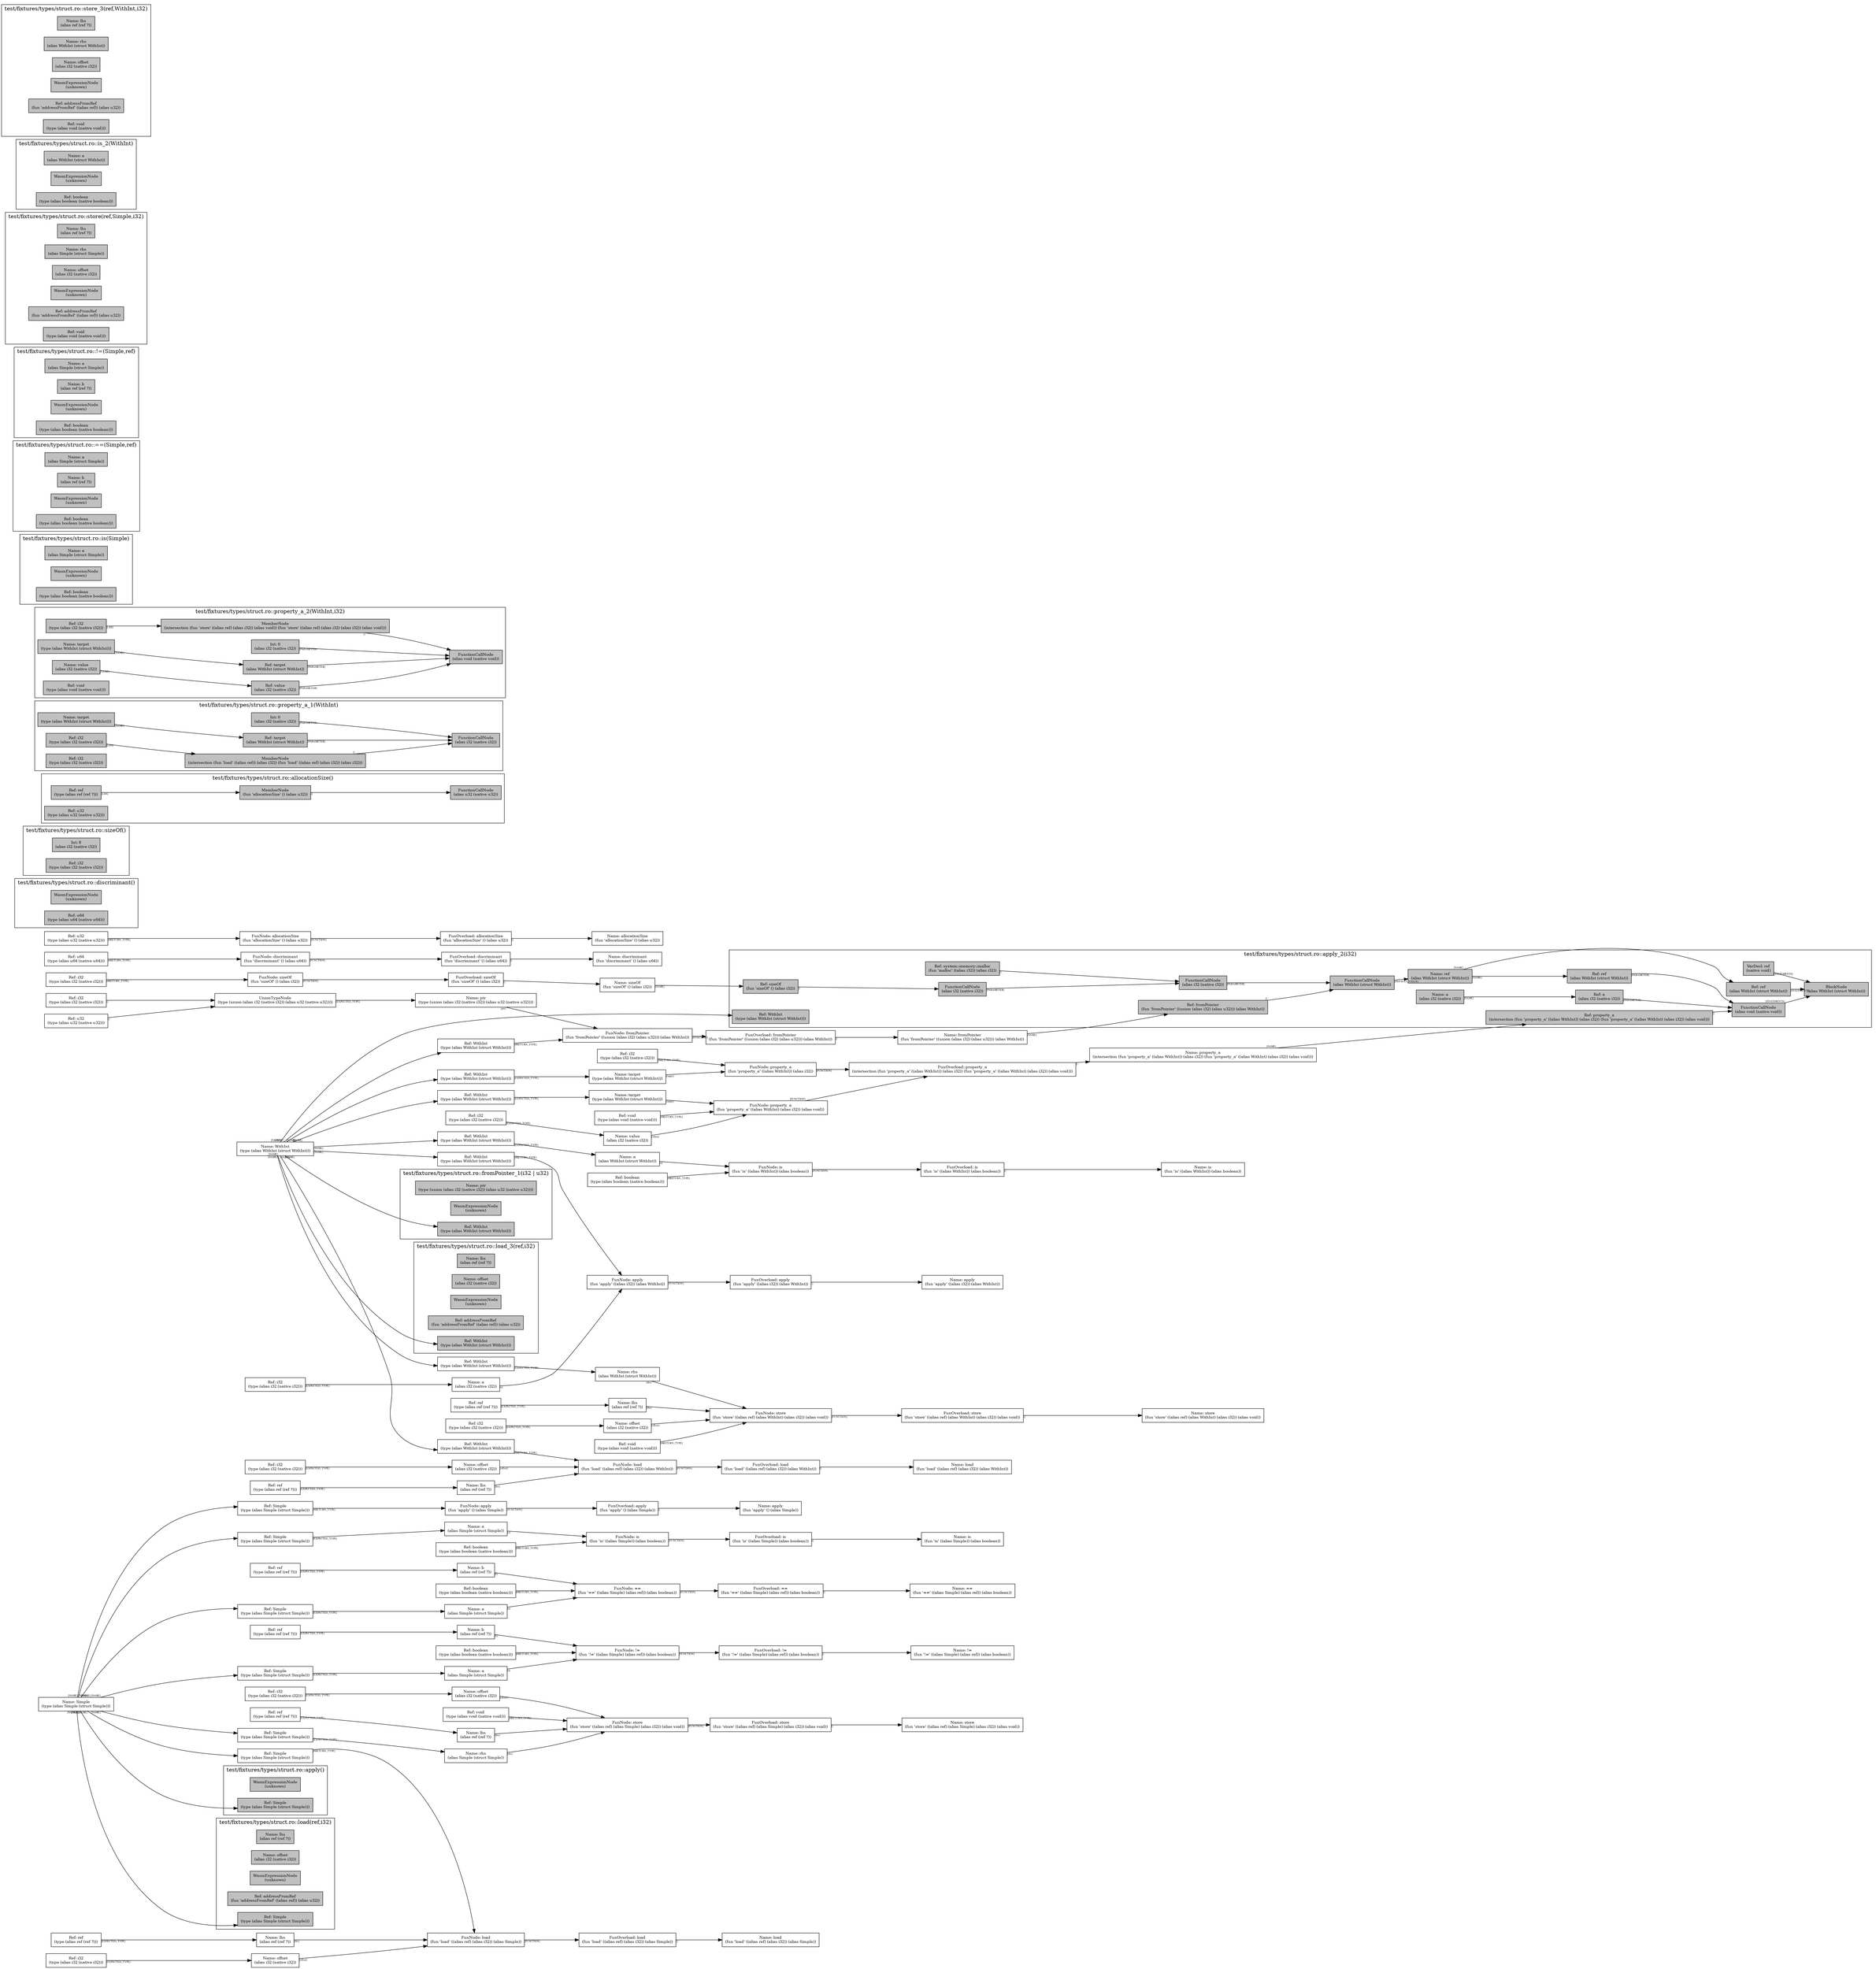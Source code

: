 digraph Document {
  node [shape=box,fontsize=10]; rankdir=LR;
  1 [label="Name: Simple\n(type (alias Simple (struct Simple)))", fillcolor=grey];
  2 [label="FunOverload: apply\n(fun 'apply' () (alias Simple))", fillcolor=grey];
  3 [label="FunNode: apply\n(fun 'apply' () (alias Simple))", fillcolor=grey];
  4 [label="Ref: Simple\n(type (alias Simple (struct Simple)))", fillcolor=grey];
  5 [label="Name: apply\n(fun 'apply' () (alias Simple))", fillcolor=grey];
  6 [label="FunOverload: is\n(fun 'is' ((alias Simple)) (alias boolean))", fillcolor=grey];
  7 [label="FunNode: is\n(fun 'is' ((alias Simple)) (alias boolean))", fillcolor=grey];
  8 [label="Ref: Simple\n(type (alias Simple (struct Simple)))", fillcolor=grey];
  9 [label="Name: a\n(alias Simple (struct Simple))", fillcolor=grey];
  10 [label="Ref: boolean\n(type (alias boolean (native boolean)))", fillcolor=grey];
  11 [label="Name: is\n(fun 'is' ((alias Simple)) (alias boolean))", fillcolor=grey];
  12 [label="FunOverload: ==\n(fun '==' ((alias Simple) (alias ref)) (alias boolean))", fillcolor=grey];
  13 [label="FunNode: ==\n(fun '==' ((alias Simple) (alias ref)) (alias boolean))", fillcolor=grey];
  14 [label="Ref: Simple\n(type (alias Simple (struct Simple)))", fillcolor=grey];
  15 [label="Name: a\n(alias Simple (struct Simple))", fillcolor=grey];
  16 [label="Ref: ref\n(type (alias ref (ref ?)))", fillcolor=grey];
  17 [label="Name: b\n(alias ref (ref ?))", fillcolor=grey];
  18 [label="Ref: boolean\n(type (alias boolean (native boolean)))", fillcolor=grey];
  19 [label="Name: ==\n(fun '==' ((alias Simple) (alias ref)) (alias boolean))", fillcolor=grey];
  20 [label="FunOverload: !=\n(fun '!=' ((alias Simple) (alias ref)) (alias boolean))", fillcolor=grey];
  21 [label="FunNode: !=\n(fun '!=' ((alias Simple) (alias ref)) (alias boolean))", fillcolor=grey];
  22 [label="Ref: Simple\n(type (alias Simple (struct Simple)))", fillcolor=grey];
  23 [label="Name: a\n(alias Simple (struct Simple))", fillcolor=grey];
  24 [label="Ref: ref\n(type (alias ref (ref ?)))", fillcolor=grey];
  25 [label="Name: b\n(alias ref (ref ?))", fillcolor=grey];
  26 [label="Ref: boolean\n(type (alias boolean (native boolean)))", fillcolor=grey];
  27 [label="Name: !=\n(fun '!=' ((alias Simple) (alias ref)) (alias boolean))", fillcolor=grey];
  28 [label="FunOverload: store\n(fun 'store' ((alias ref) (alias Simple) (alias i32)) (alias void))", fillcolor=grey];
  29 [label="FunNode: store\n(fun 'store' ((alias ref) (alias Simple) (alias i32)) (alias void))", fillcolor=grey];
  30 [label="Ref: ref\n(type (alias ref (ref ?)))", fillcolor=grey];
  31 [label="Name: lhs\n(alias ref (ref ?))", fillcolor=grey];
  32 [label="Ref: Simple\n(type (alias Simple (struct Simple)))", fillcolor=grey];
  33 [label="Name: rhs\n(alias Simple (struct Simple))", fillcolor=grey];
  34 [label="Ref: i32\n(type (alias i32 (native i32)))", fillcolor=grey];
  35 [label="Name: offset\n(alias i32 (native i32))", fillcolor=grey];
  36 [label="Ref: void\n(type (alias void (native void)))", fillcolor=grey];
  37 [label="Name: store\n(fun 'store' ((alias ref) (alias Simple) (alias i32)) (alias void))", fillcolor=grey];
  38 [label="FunOverload: load\n(fun 'load' ((alias ref) (alias i32)) (alias Simple))", fillcolor=grey];
  39 [label="FunNode: load\n(fun 'load' ((alias ref) (alias i32)) (alias Simple))", fillcolor=grey];
  40 [label="Ref: ref\n(type (alias ref (ref ?)))", fillcolor=grey];
  41 [label="Name: lhs\n(alias ref (ref ?))", fillcolor=grey];
  42 [label="Ref: i32\n(type (alias i32 (native i32)))", fillcolor=grey];
  43 [label="Name: offset\n(alias i32 (native i32))", fillcolor=grey];
  44 [label="Ref: Simple\n(type (alias Simple (struct Simple)))", fillcolor=grey];
  45 [label="Name: load\n(fun 'load' ((alias ref) (alias i32)) (alias Simple))", fillcolor=grey];
  46 [label="Name: WithInt\n(type (alias WithInt (struct WithInt)))", fillcolor=grey];
  47 [label="FunOverload: discriminant\n(fun 'discriminant' () (alias u64))", fillcolor=grey];
  48 [label="FunNode: discriminant\n(fun 'discriminant' () (alias u64))", fillcolor=grey];
  49 [label="Ref: u64\n(type (alias u64 (native u64)))", fillcolor=grey];
  50 [label="Name: discriminant\n(fun 'discriminant' () (alias u64))", fillcolor=grey];
  51 [label="FunOverload: sizeOf\n(fun 'sizeOf' () (alias i32))", fillcolor=grey];
  52 [label="FunNode: sizeOf\n(fun 'sizeOf' () (alias i32))", fillcolor=grey];
  53 [label="Ref: i32\n(type (alias i32 (native i32)))", fillcolor=grey];
  54 [label="Name: sizeOf\n(fun 'sizeOf' () (alias i32))", fillcolor=grey];
  55 [label="FunOverload: allocationSize\n(fun 'allocationSize' () (alias u32))", fillcolor=grey];
  56 [label="FunNode: allocationSize\n(fun 'allocationSize' () (alias u32))", fillcolor=grey];
  57 [label="Ref: u32\n(type (alias u32 (native u32)))", fillcolor=grey];
  58 [label="Name: allocationSize\n(fun 'allocationSize' () (alias u32))", fillcolor=grey];
  59 [label="FunOverload: apply\n(fun 'apply' ((alias i32)) (alias WithInt))", fillcolor=grey];
  60 [label="FunNode: apply\n(fun 'apply' ((alias i32)) (alias WithInt))", fillcolor=grey];
  61 [label="Ref: i32\n(type (alias i32 (native i32)))", fillcolor=grey];
  62 [label="Name: a\n(alias i32 (native i32))", fillcolor=grey];
  63 [label="Ref: WithInt\n(type (alias WithInt (struct WithInt)))", fillcolor=grey];
  64 [label="Name: apply\n(fun 'apply' ((alias i32)) (alias WithInt))", fillcolor=grey];
  65 [label="FunOverload: fromPointer\n(fun 'fromPointer' ((union (alias i32) (alias u32))) (alias WithInt))", fillcolor=grey];
  66 [label="FunNode: fromPointer\n(fun 'fromPointer' ((union (alias i32) (alias u32))) (alias WithInt))", fillcolor=grey];
  67 [label="UnionTypeNode\n(type (union (alias i32 (native i32)) (alias u32 (native u32))))", fillcolor=grey];
  68 [label="Ref: i32\n(type (alias i32 (native i32)))", fillcolor=grey];
  69 [label="Ref: u32\n(type (alias u32 (native u32)))", fillcolor=grey];
  70 [label="Name: ptr\n(type (union (alias i32 (native i32)) (alias u32 (native u32))))", fillcolor=grey];
  71 [label="Ref: WithInt\n(type (alias WithInt (struct WithInt)))", fillcolor=grey];
  72 [label="Name: fromPointer\n(fun 'fromPointer' ((union (alias i32) (alias u32))) (alias WithInt))", fillcolor=grey];
  73 [label="FunOverload: property_a\n(intersection (fun 'property_a' ((alias WithInt)) (alias i32)) (fun 'property_a' ((alias WithInt) (alias i32)) (alias void)))", fillcolor=grey];
  74 [label="FunNode: property_a\n(fun 'property_a' ((alias WithInt)) (alias i32))", fillcolor=grey];
  75 [label="Ref: WithInt\n(type (alias WithInt (struct WithInt)))", fillcolor=grey];
  76 [label="Name: target\n(type (alias WithInt (struct WithInt)))", fillcolor=grey];
  77 [label="Ref: i32\n(type (alias i32 (native i32)))", fillcolor=grey];
  78 [label="FunNode: property_a\n(fun 'property_a' ((alias WithInt) (alias i32)) (alias void))", fillcolor=grey];
  79 [label="Ref: WithInt\n(type (alias WithInt (struct WithInt)))", fillcolor=grey];
  80 [label="Name: target\n(type (alias WithInt (struct WithInt)))", fillcolor=grey];
  81 [label="Ref: i32\n(type (alias i32 (native i32)))", fillcolor=grey];
  82 [label="Name: value\n(alias i32 (native i32))", fillcolor=grey];
  83 [label="Ref: void\n(type (alias void (native void)))", fillcolor=grey];
  84 [label="Name: property_a\n(intersection (fun 'property_a' ((alias WithInt)) (alias i32)) (fun 'property_a' ((alias WithInt) (alias i32)) (alias void)))", fillcolor=grey];
  85 [label="FunOverload: is\n(fun 'is' ((alias WithInt)) (alias boolean))", fillcolor=grey];
  86 [label="FunNode: is\n(fun 'is' ((alias WithInt)) (alias boolean))", fillcolor=grey];
  87 [label="Ref: WithInt\n(type (alias WithInt (struct WithInt)))", fillcolor=grey];
  88 [label="Name: a\n(alias WithInt (struct WithInt))", fillcolor=grey];
  89 [label="Ref: boolean\n(type (alias boolean (native boolean)))", fillcolor=grey];
  90 [label="Name: is\n(fun 'is' ((alias WithInt)) (alias boolean))", fillcolor=grey];
  91 [label="FunOverload: store\n(fun 'store' ((alias ref) (alias WithInt) (alias i32)) (alias void))", fillcolor=grey];
  92 [label="FunNode: store\n(fun 'store' ((alias ref) (alias WithInt) (alias i32)) (alias void))", fillcolor=grey];
  93 [label="Ref: ref\n(type (alias ref (ref ?)))", fillcolor=grey];
  94 [label="Name: lhs\n(alias ref (ref ?))", fillcolor=grey];
  95 [label="Ref: WithInt\n(type (alias WithInt (struct WithInt)))", fillcolor=grey];
  96 [label="Name: rhs\n(alias WithInt (struct WithInt))", fillcolor=grey];
  97 [label="Ref: i32\n(type (alias i32 (native i32)))", fillcolor=grey];
  98 [label="Name: offset\n(alias i32 (native i32))", fillcolor=grey];
  99 [label="Ref: void\n(type (alias void (native void)))", fillcolor=grey];
  100 [label="Name: store\n(fun 'store' ((alias ref) (alias WithInt) (alias i32)) (alias void))", fillcolor=grey];
  101 [label="FunOverload: load\n(fun 'load' ((alias ref) (alias i32)) (alias WithInt))", fillcolor=grey];
  102 [label="FunNode: load\n(fun 'load' ((alias ref) (alias i32)) (alias WithInt))", fillcolor=grey];
  103 [label="Ref: ref\n(type (alias ref (ref ?)))", fillcolor=grey];
  104 [label="Name: lhs\n(alias ref (ref ?))", fillcolor=grey];
  105 [label="Ref: i32\n(type (alias i32 (native i32)))", fillcolor=grey];
  106 [label="Name: offset\n(alias i32 (native i32))", fillcolor=grey];
  107 [label="Ref: WithInt\n(type (alias WithInt (struct WithInt)))", fillcolor=grey];
  108 [label="Name: load\n(fun 'load' ((alias ref) (alias i32)) (alias WithInt))", fillcolor=grey];
  subgraph cluster0 { rankdir=TB;
    node [style=filled, fillcolor=grey];
    109 [label="WasmExpressionNode\n(unknown)", fillcolor=grey];
    110 [label="Ref: u64\n(type (alias u64 (native u64)))", fillcolor=grey];
  label="test/fixtures/types/struct.ro::discriminant()";
}
  subgraph cluster1 { rankdir=TB;
    node [style=filled, fillcolor=grey];
    111 [label="Int: 8\n(alias i32 (native i32))", fillcolor=grey];
    112 [label="Ref: i32\n(type (alias i32 (native i32)))", fillcolor=grey];
  label="test/fixtures/types/struct.ro::sizeOf()";
}
  subgraph cluster2 { rankdir=TB;
    node [style=filled, fillcolor=grey];
    113 [label="FunctionCallNode\n(alias u32 (native u32))", fillcolor=grey];
    114 [label="MemberNode\n(fun 'allocationSize' () (alias u32))", fillcolor=grey];
    115 [label="Ref: ref\n(type (alias ref (ref ?)))", fillcolor=grey];
    116 [label="Ref: u32\n(type (alias u32 (native u32)))", fillcolor=grey];
    114 -> 113[taillabel="[]" fontname="times" fontsize = 7 color="black" ];
    115 -> 114[taillabel="[LHS]" fontname="times" fontsize = 7 color="black" ];
  label="test/fixtures/types/struct.ro::allocationSize()";
}
  subgraph cluster3 { rankdir=TB;
    node [style=filled, fillcolor=grey];
    117 [label="WasmExpressionNode\n(unknown)", fillcolor=grey];
    118 [label="Ref: Simple\n(type (alias Simple (struct Simple)))", fillcolor=grey];
  label="test/fixtures/types/struct.ro::apply()";
}
  subgraph cluster4 { rankdir=TB;
    node [style=filled, fillcolor=grey];
    119 [label="Name: lhs\n(alias ref (ref ?))", fillcolor=grey];
    120 [label="Name: offset\n(alias i32 (native i32))", fillcolor=grey];
    121 [label="WasmExpressionNode\n(unknown)", fillcolor=grey];
    122 [label="Ref: addressFromRef\n(fun 'addressFromRef' ((alias ref)) (alias u32))", fillcolor=grey];
    123 [label="Ref: Simple\n(type (alias Simple (struct Simple)))", fillcolor=grey];
  label="test/fixtures/types/struct.ro::load(ref,i32)";
}
  subgraph cluster5 { rankdir=TB;
    node [style=filled, fillcolor=grey];
    124 [label="Name: a\n(alias i32 (native i32))", fillcolor=grey];
    125 [label="BlockNode\n(alias WithInt (struct WithInt))", fillcolor=grey];
    126 [label="VarDecl: ref\n(native void)", fillcolor=grey];
    127 [label="Name: ref\n(alias WithInt (struct WithInt))", fillcolor=grey];
    128 [label="FunctionCallNode\n(alias WithInt (struct WithInt))", fillcolor=grey];
    129 [label="Ref: fromPointer\n(fun 'fromPointer' ((union (alias i32) (alias u32))) (alias WithInt))", fillcolor=grey];
    130 [label="FunctionCallNode\n(alias i32 (native i32))", fillcolor=grey];
    131 [label="Ref: system::memory::malloc\n(fun 'malloc' ((alias i32)) (alias i32))", fillcolor=grey];
    132 [label="FunctionCallNode\n(alias i32 (native i32))", fillcolor=grey];
    133 [label="Ref: sizeOf\n(fun 'sizeOf' () (alias i32))", fillcolor=grey];
    134 [label="FunctionCallNode\n(alias void (native void))", fillcolor=grey];
    135 [label="Ref: property_a\n(intersection (fun 'property_a' ((alias WithInt)) (alias i32)) (fun 'property_a' ((alias WithInt) (alias i32)) (alias void)))", fillcolor=grey];
    136 [label="Ref: ref\n(alias WithInt (struct WithInt))", fillcolor=grey];
    137 [label="Ref: a\n(alias i32 (native i32))", fillcolor=grey];
    138 [label="Ref: ref\n(alias WithInt (struct WithInt))", fillcolor=grey];
    139 [label="Ref: WithInt\n(type (alias WithInt (struct WithInt)))", fillcolor=grey];
    124 -> 137[taillabel="[NAME]" fontname="times" fontsize = 7 color="black" ];
    126 -> 125[taillabel="[STATEMENTS]" fontname="times" fontsize = 7 color="black" ];
    127 -> 136[taillabel="[NAME]" fontname="times" fontsize = 7 color="black" ];
    127 -> 138[taillabel="[NAME]" fontname="times" fontsize = 7 color="black" ];
    128 -> 127[taillabel="[DEFAULT_VALUE]" fontname="times" fontsize = 7 color="black" ];
    129 -> 128[taillabel="[]" fontname="times" fontsize = 7 color="black" ];
    130 -> 128[taillabel="[PARAMETER]" fontname="times" fontsize = 7 color="black" ];
    131 -> 130[taillabel="[]" fontname="times" fontsize = 7 color="black" ];
    132 -> 130[taillabel="[PARAMETER]" fontname="times" fontsize = 7 color="black" ];
    133 -> 132[taillabel="[]" fontname="times" fontsize = 7 color="black" ];
    134 -> 125[taillabel="[STATEMENTS]" fontname="times" fontsize = 7 color="black" ];
    135 -> 134[taillabel="[]" fontname="times" fontsize = 7 color="black" ];
    136 -> 134[taillabel="[PARAMETER]" fontname="times" fontsize = 7 color="black" ];
    137 -> 134[taillabel="[PARAMETER]" fontname="times" fontsize = 7 color="black" ];
    138 -> 125[taillabel="[STATEMENTS]" fontname="times" fontsize = 7 color="black" ];
  label="test/fixtures/types/struct.ro::apply_2(i32)";
}
  subgraph cluster6 { rankdir=TB;
    node [style=filled, fillcolor=grey];
    140 [label="Name: ptr\n(type (union (alias i32 (native i32)) (alias u32 (native u32))))", fillcolor=grey];
    141 [label="WasmExpressionNode\n(unknown)", fillcolor=grey];
    142 [label="Ref: WithInt\n(type (alias WithInt (struct WithInt)))", fillcolor=grey];
  label="test/fixtures/types/struct.ro::fromPointer_1(i32 | u32)";
}
  subgraph cluster7 { rankdir=TB;
    node [style=filled, fillcolor=grey];
    143 [label="Name: target\n(type (alias WithInt (struct WithInt)))", fillcolor=grey];
    144 [label="FunctionCallNode\n(alias i32 (native i32))", fillcolor=grey];
    145 [label="MemberNode\n(intersection (fun 'load' ((alias ref)) (alias i32)) (fun 'load' ((alias ref) (alias i32)) (alias i32)))", fillcolor=grey];
    146 [label="Ref: i32\n(type (alias i32 (native i32)))", fillcolor=grey];
    147 [label="Ref: target\n(alias WithInt (struct WithInt))", fillcolor=grey];
    148 [label="Int: 0\n(alias i32 (native i32))", fillcolor=grey];
    149 [label="Ref: i32\n(type (alias i32 (native i32)))", fillcolor=grey];
    143 -> 147[taillabel="[NAME]" fontname="times" fontsize = 7 color="black" ];
    145 -> 144[taillabel="[]" fontname="times" fontsize = 7 color="black" ];
    146 -> 145[taillabel="[LHS]" fontname="times" fontsize = 7 color="black" ];
    147 -> 144[taillabel="[PARAMETER]" fontname="times" fontsize = 7 color="black" ];
    148 -> 144[taillabel="[PARAMETER]" fontname="times" fontsize = 7 color="black" ];
  label="test/fixtures/types/struct.ro::property_a_1(WithInt)";
}
  subgraph cluster8 { rankdir=TB;
    node [style=filled, fillcolor=grey];
    150 [label="Name: target\n(type (alias WithInt (struct WithInt)))", fillcolor=grey];
    151 [label="Name: value\n(alias i32 (native i32))", fillcolor=grey];
    152 [label="FunctionCallNode\n(alias void (native void))", fillcolor=grey];
    153 [label="MemberNode\n(intersection (fun 'store' ((alias ref) (alias i32)) (alias void)) (fun 'store' ((alias ref) (alias i32) (alias i32)) (alias void)))", fillcolor=grey];
    154 [label="Ref: i32\n(type (alias i32 (native i32)))", fillcolor=grey];
    155 [label="Ref: target\n(alias WithInt (struct WithInt))", fillcolor=grey];
    156 [label="Ref: value\n(alias i32 (native i32))", fillcolor=grey];
    157 [label="Int: 0\n(alias i32 (native i32))", fillcolor=grey];
    158 [label="Ref: void\n(type (alias void (native void)))", fillcolor=grey];
    150 -> 155[taillabel="[NAME]" fontname="times" fontsize = 7 color="black" ];
    151 -> 156[taillabel="[NAME]" fontname="times" fontsize = 7 color="black" ];
    153 -> 152[taillabel="[]" fontname="times" fontsize = 7 color="black" ];
    154 -> 153[taillabel="[LHS]" fontname="times" fontsize = 7 color="black" ];
    155 -> 152[taillabel="[PARAMETER]" fontname="times" fontsize = 7 color="black" ];
    156 -> 152[taillabel="[PARAMETER]" fontname="times" fontsize = 7 color="black" ];
    157 -> 152[taillabel="[PARAMETER]" fontname="times" fontsize = 7 color="black" ];
  label="test/fixtures/types/struct.ro::property_a_2(WithInt,i32)";
}
  subgraph cluster9 { rankdir=TB;
    node [style=filled, fillcolor=grey];
    159 [label="Name: lhs\n(alias ref (ref ?))", fillcolor=grey];
    160 [label="Name: offset\n(alias i32 (native i32))", fillcolor=grey];
    161 [label="WasmExpressionNode\n(unknown)", fillcolor=grey];
    162 [label="Ref: addressFromRef\n(fun 'addressFromRef' ((alias ref)) (alias u32))", fillcolor=grey];
    163 [label="Ref: WithInt\n(type (alias WithInt (struct WithInt)))", fillcolor=grey];
  label="test/fixtures/types/struct.ro::load_3(ref,i32)";
}
  subgraph cluster10 { rankdir=TB;
    node [style=filled, fillcolor=grey];
    164 [label="Name: a\n(alias Simple (struct Simple))", fillcolor=grey];
    165 [label="WasmExpressionNode\n(unknown)", fillcolor=grey];
    166 [label="Ref: boolean\n(type (alias boolean (native boolean)))", fillcolor=grey];
  label="test/fixtures/types/struct.ro::is(Simple)";
}
  subgraph cluster11 { rankdir=TB;
    node [style=filled, fillcolor=grey];
    167 [label="Name: a\n(alias Simple (struct Simple))", fillcolor=grey];
    168 [label="Name: b\n(alias ref (ref ?))", fillcolor=grey];
    169 [label="WasmExpressionNode\n(unknown)", fillcolor=grey];
    170 [label="Ref: boolean\n(type (alias boolean (native boolean)))", fillcolor=grey];
  label="test/fixtures/types/struct.ro::==(Simple,ref)";
}
  subgraph cluster12 { rankdir=TB;
    node [style=filled, fillcolor=grey];
    171 [label="Name: a\n(alias Simple (struct Simple))", fillcolor=grey];
    172 [label="Name: b\n(alias ref (ref ?))", fillcolor=grey];
    173 [label="WasmExpressionNode\n(unknown)", fillcolor=grey];
    174 [label="Ref: boolean\n(type (alias boolean (native boolean)))", fillcolor=grey];
  label="test/fixtures/types/struct.ro::!=(Simple,ref)";
}
  subgraph cluster13 { rankdir=TB;
    node [style=filled, fillcolor=grey];
    175 [label="Name: lhs\n(alias ref (ref ?))", fillcolor=grey];
    176 [label="Name: rhs\n(alias Simple (struct Simple))", fillcolor=grey];
    177 [label="Name: offset\n(alias i32 (native i32))", fillcolor=grey];
    178 [label="WasmExpressionNode\n(unknown)", fillcolor=grey];
    179 [label="Ref: addressFromRef\n(fun 'addressFromRef' ((alias ref)) (alias u32))", fillcolor=grey];
    180 [label="Ref: void\n(type (alias void (native void)))", fillcolor=grey];
  label="test/fixtures/types/struct.ro::store(ref,Simple,i32)";
}
  subgraph cluster14 { rankdir=TB;
    node [style=filled, fillcolor=grey];
    181 [label="Name: a\n(alias WithInt (struct WithInt))", fillcolor=grey];
    182 [label="WasmExpressionNode\n(unknown)", fillcolor=grey];
    183 [label="Ref: boolean\n(type (alias boolean (native boolean)))", fillcolor=grey];
  label="test/fixtures/types/struct.ro::is_2(WithInt)";
}
  subgraph cluster15 { rankdir=TB;
    node [style=filled, fillcolor=grey];
    184 [label="Name: lhs\n(alias ref (ref ?))", fillcolor=grey];
    185 [label="Name: rhs\n(alias WithInt (struct WithInt))", fillcolor=grey];
    186 [label="Name: offset\n(alias i32 (native i32))", fillcolor=grey];
    187 [label="WasmExpressionNode\n(unknown)", fillcolor=grey];
    188 [label="Ref: addressFromRef\n(fun 'addressFromRef' ((alias ref)) (alias u32))", fillcolor=grey];
    189 [label="Ref: void\n(type (alias void (native void)))", fillcolor=grey];
  label="test/fixtures/types/struct.ro::store_3(ref,WithInt,i32)";
}
  1 -> 4[taillabel="[NAME]" fontname="times" fontsize = 7 color="black" ];
  1 -> 8[taillabel="[NAME]" fontname="times" fontsize = 7 color="black" ];
  1 -> 14[taillabel="[NAME]" fontname="times" fontsize = 7 color="black" ];
  1 -> 22[taillabel="[NAME]" fontname="times" fontsize = 7 color="black" ];
  1 -> 32[taillabel="[NAME]" fontname="times" fontsize = 7 color="black" ];
  1 -> 44[taillabel="[NAME]" fontname="times" fontsize = 7 color="black" ];
  1 -> 118[taillabel="[NAME]" fontname="times" fontsize = 7 color="black" ];
  1 -> 123[taillabel="[NAME]" fontname="times" fontsize = 7 color="black" ];
  2 -> 5[taillabel="[]" fontname="times" fontsize = 7 color="black" ];
  3 -> 2[taillabel="[FUNCTION]" fontname="times" fontsize = 7 color="black" ];
  4 -> 3[taillabel="[#RETURN_TYPE]" fontname="times" fontsize = 7 color="black" ];
  6 -> 11[taillabel="[]" fontname="times" fontsize = 7 color="black" ];
  7 -> 6[taillabel="[FUNCTION]" fontname="times" fontsize = 7 color="black" ];
  8 -> 9[taillabel="[EXPECTED_TYPE]" fontname="times" fontsize = 7 color="black" ];
  9 -> 7[taillabel="[a]" fontname="times" fontsize = 7 color="black" ];
  10 -> 7[taillabel="[#RETURN_TYPE]" fontname="times" fontsize = 7 color="black" ];
  12 -> 19[taillabel="[]" fontname="times" fontsize = 7 color="black" ];
  13 -> 12[taillabel="[FUNCTION]" fontname="times" fontsize = 7 color="black" ];
  14 -> 15[taillabel="[EXPECTED_TYPE]" fontname="times" fontsize = 7 color="black" ];
  15 -> 13[taillabel="[a]" fontname="times" fontsize = 7 color="black" ];
  16 -> 17[taillabel="[EXPECTED_TYPE]" fontname="times" fontsize = 7 color="black" ];
  17 -> 13[taillabel="[b]" fontname="times" fontsize = 7 color="black" ];
  18 -> 13[taillabel="[#RETURN_TYPE]" fontname="times" fontsize = 7 color="black" ];
  20 -> 27[taillabel="[]" fontname="times" fontsize = 7 color="black" ];
  21 -> 20[taillabel="[FUNCTION]" fontname="times" fontsize = 7 color="black" ];
  22 -> 23[taillabel="[EXPECTED_TYPE]" fontname="times" fontsize = 7 color="black" ];
  23 -> 21[taillabel="[a]" fontname="times" fontsize = 7 color="black" ];
  24 -> 25[taillabel="[EXPECTED_TYPE]" fontname="times" fontsize = 7 color="black" ];
  25 -> 21[taillabel="[b]" fontname="times" fontsize = 7 color="black" ];
  26 -> 21[taillabel="[#RETURN_TYPE]" fontname="times" fontsize = 7 color="black" ];
  28 -> 37[taillabel="[]" fontname="times" fontsize = 7 color="black" ];
  29 -> 28[taillabel="[FUNCTION]" fontname="times" fontsize = 7 color="black" ];
  30 -> 31[taillabel="[EXPECTED_TYPE]" fontname="times" fontsize = 7 color="black" ];
  31 -> 29[taillabel="[lhs]" fontname="times" fontsize = 7 color="black" ];
  32 -> 33[taillabel="[EXPECTED_TYPE]" fontname="times" fontsize = 7 color="black" ];
  33 -> 29[taillabel="[rhs]" fontname="times" fontsize = 7 color="black" ];
  34 -> 35[taillabel="[EXPECTED_TYPE]" fontname="times" fontsize = 7 color="black" ];
  35 -> 29[taillabel="[offset]" fontname="times" fontsize = 7 color="black" ];
  36 -> 29[taillabel="[#RETURN_TYPE]" fontname="times" fontsize = 7 color="black" ];
  38 -> 45[taillabel="[]" fontname="times" fontsize = 7 color="black" ];
  39 -> 38[taillabel="[FUNCTION]" fontname="times" fontsize = 7 color="black" ];
  40 -> 41[taillabel="[EXPECTED_TYPE]" fontname="times" fontsize = 7 color="black" ];
  41 -> 39[taillabel="[lhs]" fontname="times" fontsize = 7 color="black" ];
  42 -> 43[taillabel="[EXPECTED_TYPE]" fontname="times" fontsize = 7 color="black" ];
  43 -> 39[taillabel="[offset]" fontname="times" fontsize = 7 color="black" ];
  44 -> 39[taillabel="[#RETURN_TYPE]" fontname="times" fontsize = 7 color="black" ];
  46 -> 63[taillabel="[NAME]" fontname="times" fontsize = 7 color="black" ];
  46 -> 71[taillabel="[NAME]" fontname="times" fontsize = 7 color="black" ];
  46 -> 75[taillabel="[NAME]" fontname="times" fontsize = 7 color="black" ];
  46 -> 79[taillabel="[NAME]" fontname="times" fontsize = 7 color="black" ];
  46 -> 87[taillabel="[NAME]" fontname="times" fontsize = 7 color="black" ];
  46 -> 95[taillabel="[NAME]" fontname="times" fontsize = 7 color="black" ];
  46 -> 107[taillabel="[NAME]" fontname="times" fontsize = 7 color="black" ];
  46 -> 139[taillabel="[NAME]" fontname="times" fontsize = 7 color="black" ];
  46 -> 142[taillabel="[NAME]" fontname="times" fontsize = 7 color="black" ];
  46 -> 163[taillabel="[NAME]" fontname="times" fontsize = 7 color="black" ];
  47 -> 50[taillabel="[]" fontname="times" fontsize = 7 color="black" ];
  48 -> 47[taillabel="[FUNCTION]" fontname="times" fontsize = 7 color="black" ];
  49 -> 48[taillabel="[#RETURN_TYPE]" fontname="times" fontsize = 7 color="black" ];
  51 -> 54[taillabel="[]" fontname="times" fontsize = 7 color="black" ];
  52 -> 51[taillabel="[FUNCTION]" fontname="times" fontsize = 7 color="black" ];
  53 -> 52[taillabel="[#RETURN_TYPE]" fontname="times" fontsize = 7 color="black" ];
  54 -> 133[taillabel="[NAME]" fontname="times" fontsize = 7 color="black" ];
  55 -> 58[taillabel="[]" fontname="times" fontsize = 7 color="black" ];
  56 -> 55[taillabel="[FUNCTION]" fontname="times" fontsize = 7 color="black" ];
  57 -> 56[taillabel="[#RETURN_TYPE]" fontname="times" fontsize = 7 color="black" ];
  59 -> 64[taillabel="[]" fontname="times" fontsize = 7 color="black" ];
  60 -> 59[taillabel="[FUNCTION]" fontname="times" fontsize = 7 color="black" ];
  61 -> 62[taillabel="[EXPECTED_TYPE]" fontname="times" fontsize = 7 color="black" ];
  62 -> 60[taillabel="[a]" fontname="times" fontsize = 7 color="black" ];
  63 -> 60[taillabel="[#RETURN_TYPE]" fontname="times" fontsize = 7 color="black" ];
  65 -> 72[taillabel="[]" fontname="times" fontsize = 7 color="black" ];
  66 -> 65[taillabel="[FUNCTION]" fontname="times" fontsize = 7 color="black" ];
  67 -> 70[taillabel="[EXPECTED_TYPE]" fontname="times" fontsize = 7 color="black" ];
  68 -> 67[taillabel="[]" fontname="times" fontsize = 7 color="black" ];
  69 -> 67[taillabel="[]" fontname="times" fontsize = 7 color="black" ];
  70 -> 66[taillabel="[ptr]" fontname="times" fontsize = 7 color="black" ];
  71 -> 66[taillabel="[#RETURN_TYPE]" fontname="times" fontsize = 7 color="black" ];
  72 -> 129[taillabel="[NAME]" fontname="times" fontsize = 7 color="black" ];
  73 -> 84[taillabel="[]" fontname="times" fontsize = 7 color="black" ];
  74 -> 73[taillabel="[FUNCTION]" fontname="times" fontsize = 7 color="black" ];
  75 -> 76[taillabel="[EXPECTED_TYPE]" fontname="times" fontsize = 7 color="black" ];
  76 -> 74[taillabel="[target]" fontname="times" fontsize = 7 color="black" ];
  77 -> 74[taillabel="[#RETURN_TYPE]" fontname="times" fontsize = 7 color="black" ];
  78 -> 73[taillabel="[FUNCTION]" fontname="times" fontsize = 7 color="black" ];
  79 -> 80[taillabel="[EXPECTED_TYPE]" fontname="times" fontsize = 7 color="black" ];
  80 -> 78[taillabel="[target]" fontname="times" fontsize = 7 color="black" ];
  81 -> 82[taillabel="[EXPECTED_TYPE]" fontname="times" fontsize = 7 color="black" ];
  82 -> 78[taillabel="[value]" fontname="times" fontsize = 7 color="black" ];
  83 -> 78[taillabel="[#RETURN_TYPE]" fontname="times" fontsize = 7 color="black" ];
  84 -> 135[taillabel="[NAME]" fontname="times" fontsize = 7 color="black" ];
  85 -> 90[taillabel="[]" fontname="times" fontsize = 7 color="black" ];
  86 -> 85[taillabel="[FUNCTION]" fontname="times" fontsize = 7 color="black" ];
  87 -> 88[taillabel="[EXPECTED_TYPE]" fontname="times" fontsize = 7 color="black" ];
  88 -> 86[taillabel="[a]" fontname="times" fontsize = 7 color="black" ];
  89 -> 86[taillabel="[#RETURN_TYPE]" fontname="times" fontsize = 7 color="black" ];
  91 -> 100[taillabel="[]" fontname="times" fontsize = 7 color="black" ];
  92 -> 91[taillabel="[FUNCTION]" fontname="times" fontsize = 7 color="black" ];
  93 -> 94[taillabel="[EXPECTED_TYPE]" fontname="times" fontsize = 7 color="black" ];
  94 -> 92[taillabel="[lhs]" fontname="times" fontsize = 7 color="black" ];
  95 -> 96[taillabel="[EXPECTED_TYPE]" fontname="times" fontsize = 7 color="black" ];
  96 -> 92[taillabel="[rhs]" fontname="times" fontsize = 7 color="black" ];
  97 -> 98[taillabel="[EXPECTED_TYPE]" fontname="times" fontsize = 7 color="black" ];
  98 -> 92[taillabel="[offset]" fontname="times" fontsize = 7 color="black" ];
  99 -> 92[taillabel="[#RETURN_TYPE]" fontname="times" fontsize = 7 color="black" ];
  101 -> 108[taillabel="[]" fontname="times" fontsize = 7 color="black" ];
  102 -> 101[taillabel="[FUNCTION]" fontname="times" fontsize = 7 color="black" ];
  103 -> 104[taillabel="[EXPECTED_TYPE]" fontname="times" fontsize = 7 color="black" ];
  104 -> 102[taillabel="[lhs]" fontname="times" fontsize = 7 color="black" ];
  105 -> 106[taillabel="[EXPECTED_TYPE]" fontname="times" fontsize = 7 color="black" ];
  106 -> 102[taillabel="[offset]" fontname="times" fontsize = 7 color="black" ];
  107 -> 102[taillabel="[#RETURN_TYPE]" fontname="times" fontsize = 7 color="black" ];
  label="";
}
